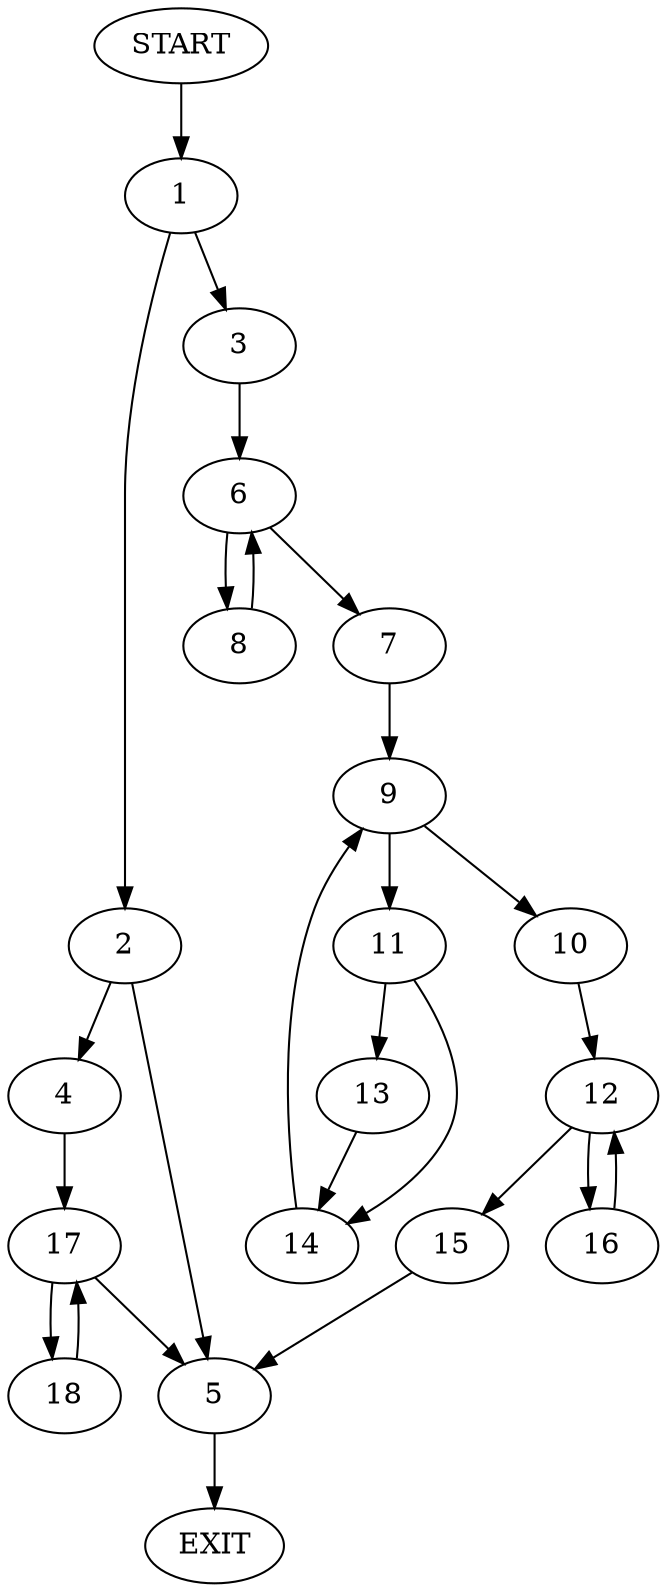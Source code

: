 digraph {
0 [label="START"]
19 [label="EXIT"]
0 -> 1
1 -> 2
1 -> 3
2 -> 4
2 -> 5
3 -> 6
6 -> 7
6 -> 8
8 -> 6
7 -> 9
9 -> 10
9 -> 11
10 -> 12
11 -> 13
11 -> 14
13 -> 14
14 -> 9
12 -> 15
12 -> 16
16 -> 12
15 -> 5
5 -> 19
4 -> 17
17 -> 18
17 -> 5
18 -> 17
}
